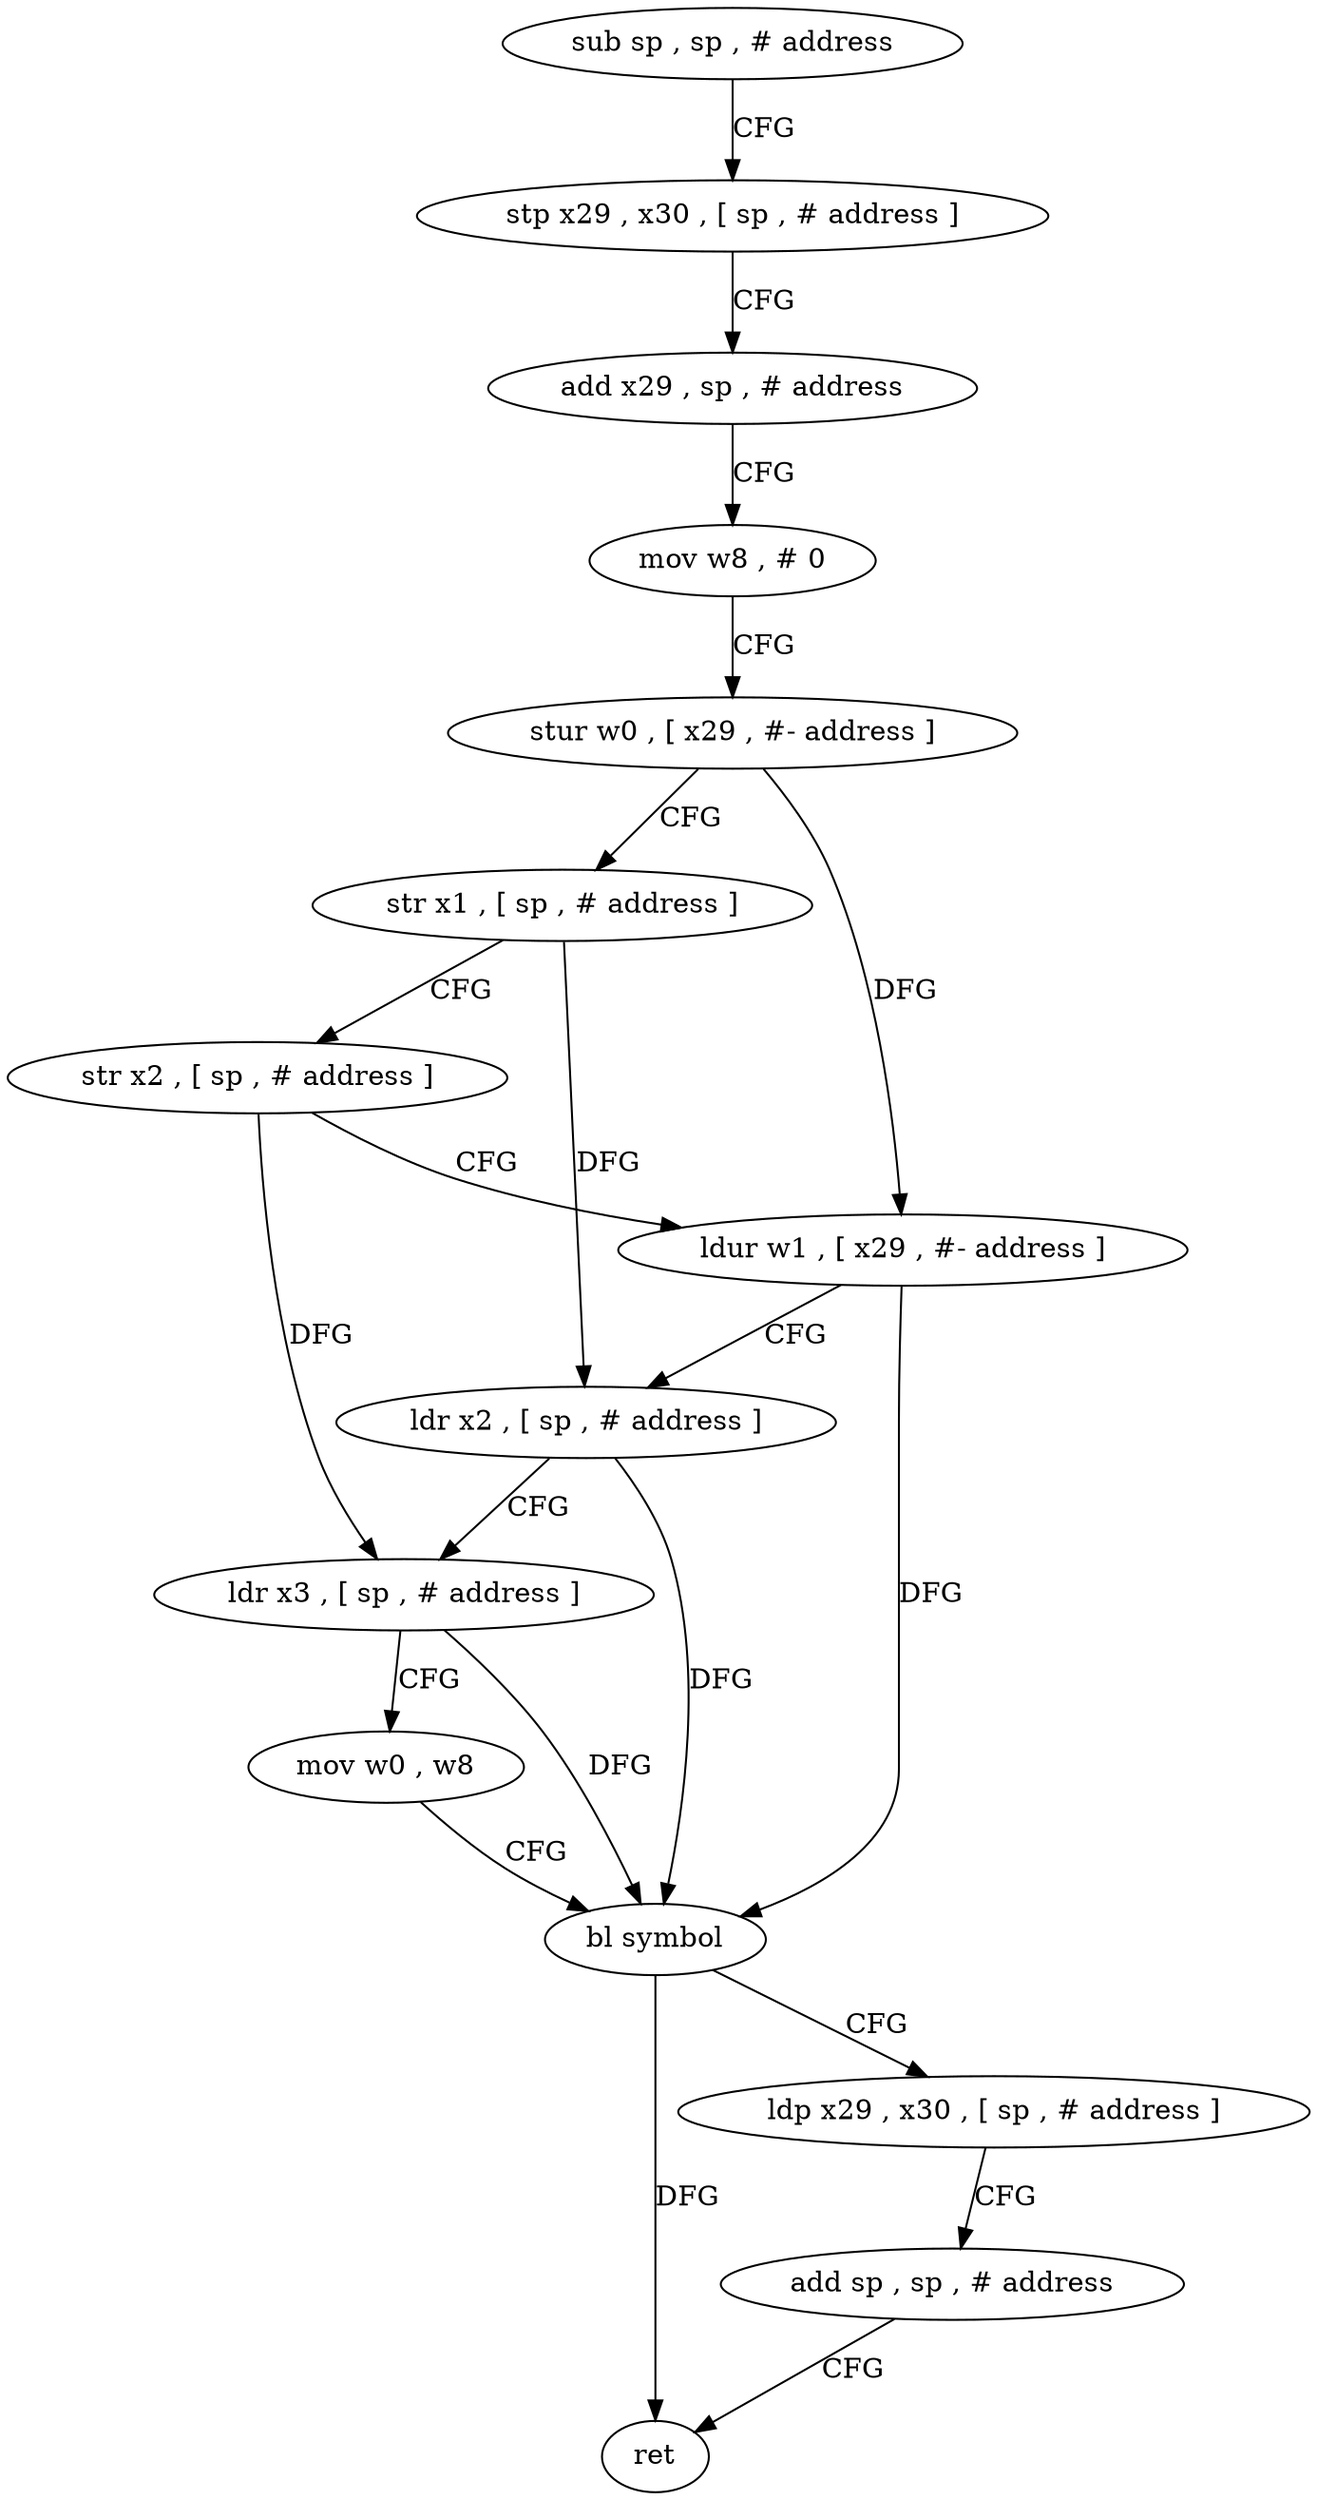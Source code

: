 digraph "func" {
"4220332" [label = "sub sp , sp , # address" ]
"4220336" [label = "stp x29 , x30 , [ sp , # address ]" ]
"4220340" [label = "add x29 , sp , # address" ]
"4220344" [label = "mov w8 , # 0" ]
"4220348" [label = "stur w0 , [ x29 , #- address ]" ]
"4220352" [label = "str x1 , [ sp , # address ]" ]
"4220356" [label = "str x2 , [ sp , # address ]" ]
"4220360" [label = "ldur w1 , [ x29 , #- address ]" ]
"4220364" [label = "ldr x2 , [ sp , # address ]" ]
"4220368" [label = "ldr x3 , [ sp , # address ]" ]
"4220372" [label = "mov w0 , w8" ]
"4220376" [label = "bl symbol" ]
"4220380" [label = "ldp x29 , x30 , [ sp , # address ]" ]
"4220384" [label = "add sp , sp , # address" ]
"4220388" [label = "ret" ]
"4220332" -> "4220336" [ label = "CFG" ]
"4220336" -> "4220340" [ label = "CFG" ]
"4220340" -> "4220344" [ label = "CFG" ]
"4220344" -> "4220348" [ label = "CFG" ]
"4220348" -> "4220352" [ label = "CFG" ]
"4220348" -> "4220360" [ label = "DFG" ]
"4220352" -> "4220356" [ label = "CFG" ]
"4220352" -> "4220364" [ label = "DFG" ]
"4220356" -> "4220360" [ label = "CFG" ]
"4220356" -> "4220368" [ label = "DFG" ]
"4220360" -> "4220364" [ label = "CFG" ]
"4220360" -> "4220376" [ label = "DFG" ]
"4220364" -> "4220368" [ label = "CFG" ]
"4220364" -> "4220376" [ label = "DFG" ]
"4220368" -> "4220372" [ label = "CFG" ]
"4220368" -> "4220376" [ label = "DFG" ]
"4220372" -> "4220376" [ label = "CFG" ]
"4220376" -> "4220380" [ label = "CFG" ]
"4220376" -> "4220388" [ label = "DFG" ]
"4220380" -> "4220384" [ label = "CFG" ]
"4220384" -> "4220388" [ label = "CFG" ]
}
